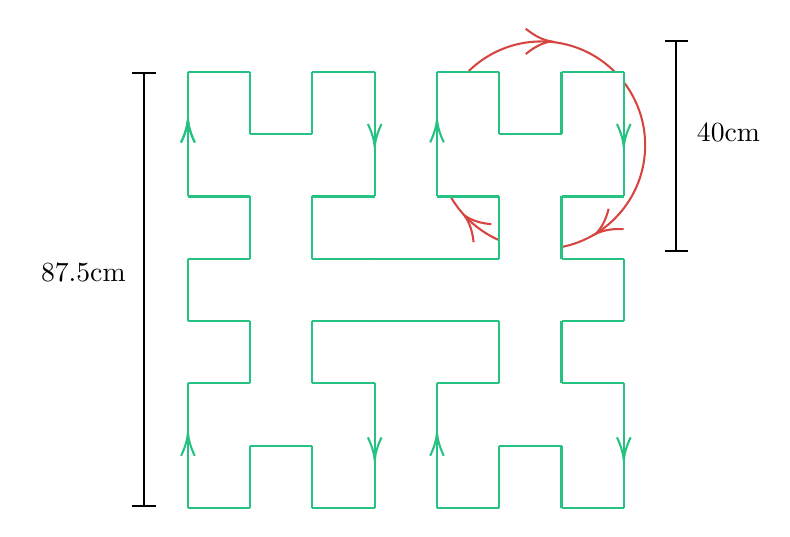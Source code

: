 

\tikzset{every picture/.style={line width=0.75pt}} %set default line width to 0.75pt        

\begin{tikzpicture}[x=0.75pt,y=0.75pt,yscale=-1,xscale=1]
%uncomment if require: \path (0,300); %set diagram left start at 0, and has height of 300

%Shape: Arc [id:dp2186219161659576] 
\draw  [draw opacity=0] (380.97,43.57) .. controls (387.25,51.93) and (390.97,62.31) .. (390.97,73.57) .. controls (390.97,97.88) and (373.62,118.14) .. (350.62,122.64) -- (340.97,73.57) -- cycle ; \draw  [color={rgb, 255:red, 214; green, 69; blue, 65 }  ,draw opacity=1 ] (380.97,43.57) .. controls (387.25,51.93) and (390.97,62.31) .. (390.97,73.57) .. controls (390.97,97.88) and (373.62,118.14) .. (350.62,122.64) ;  
%Shape: Arc [id:dp14231683771998604] 
\draw  [draw opacity=0] (306.04,37.79) .. controls (315.05,28.99) and (327.38,23.57) .. (340.97,23.57) .. controls (354.86,23.57) and (367.44,29.24) .. (376.5,38.39) -- (340.97,73.57) -- cycle ; \draw  [color={rgb, 255:red, 214; green, 69; blue, 65 }  ,draw opacity=1 ] (306.04,37.79) .. controls (315.05,28.99) and (327.38,23.57) .. (340.97,23.57) .. controls (354.86,23.57) and (367.44,29.24) .. (376.5,38.39) ;  
%Shape: Arc [id:dp49745961484691537] 
\draw  [draw opacity=0] (320.55,119.3) .. controls (310.67,114.96) and (302.46,107.5) .. (297.16,98.18) -- (340.67,73.52) -- cycle ; \draw  [color={rgb, 255:red, 214; green, 69; blue, 65 }  ,draw opacity=1 ] (320.55,119.3) .. controls (310.67,114.96) and (302.46,107.5) .. (297.16,98.18) ;  

%Shape: Boxed Line [id:dp3721342518308307] 
\draw [color={rgb, 255:red, 38; green, 194; blue, 129 }  ,draw opacity=1 ][fill={rgb, 255:red, 174; green, 14; blue, 14 }  ,fill opacity=1 ]   (170.67,38.27) -- (200.67,38.27) ;
%Shape: Boxed Line [id:dp3172229534276627] 
\draw [color={rgb, 255:red, 38; green, 194; blue, 129 }  ,draw opacity=1 ][fill={rgb, 255:red, 174; green, 14; blue, 14 }  ,fill opacity=1 ]   (200.67,38.27) -- (200.67,68.27) ;
%Shape: Boxed Line [id:dp5212629188105563] 
\draw [color={rgb, 255:red, 38; green, 194; blue, 129 }  ,draw opacity=1 ][fill={rgb, 255:red, 174; green, 14; blue, 14 }  ,fill opacity=1 ]   (230.67,38.27) -- (230.67,68.27) ;
%Shape: Boxed Line [id:dp5675465040988046] 
\draw [color={rgb, 255:red, 38; green, 194; blue, 129 }  ,draw opacity=1 ][fill={rgb, 255:red, 174; green, 14; blue, 14 }  ,fill opacity=1 ]   (260.67,188.27) -- (230.67,188.27) ;
%Shape: Boxed Line [id:dp7202927705489535] 
\draw [color={rgb, 255:red, 38; green, 194; blue, 129 }  ,draw opacity=1 ][fill={rgb, 255:red, 174; green, 14; blue, 14 }  ,fill opacity=1 ]   (230.67,68.27) -- (200.67,68.27) ;
%Shape: Boxed Line [id:dp5092276311671151] 
\draw [color={rgb, 255:red, 38; green, 194; blue, 129 }  ,draw opacity=1 ][fill={rgb, 255:red, 174; green, 14; blue, 14 }  ,fill opacity=1 ]   (200.67,158.27) -- (200.67,188.27) ;
%Shape: Boxed Line [id:dp09856537256988473] 
\draw [color={rgb, 255:red, 38; green, 194; blue, 129 }  ,draw opacity=1 ][fill={rgb, 255:red, 174; green, 14; blue, 14 }  ,fill opacity=1 ]   (260.67,38.27) -- (230.67,38.27) ;
%Straight Lines [id:da9207201128217454] 
\draw [color={rgb, 255:red, 38; green, 194; blue, 129 }  ,draw opacity=1 ][fill={rgb, 255:red, 174; green, 14; blue, 14 }  ,fill opacity=1 ]   (170.67,38.27) -- (170.67,98.27) ;
\draw [shift={(170.67,61.27)}, rotate = 90] [color={rgb, 255:red, 38; green, 194; blue, 129 }  ,draw opacity=1 ][line width=0.75]    (10.93,-3.29) .. controls (6.95,-1.4) and (3.31,-0.3) .. (0,0) .. controls (3.31,0.3) and (6.95,1.4) .. (10.93,3.29)   ;
%Shape: Boxed Line [id:dp6135659357326062] 
\draw [color={rgb, 255:red, 38; green, 194; blue, 129 }  ,draw opacity=1 ][fill={rgb, 255:red, 174; green, 14; blue, 14 }  ,fill opacity=1 ]   (200.67,98.27) -- (170.67,98.27) ;
%Shape: Boxed Line [id:dp29987278620332025] 
\draw [color={rgb, 255:red, 38; green, 194; blue, 129 }  ,draw opacity=1 ][fill={rgb, 255:red, 174; green, 14; blue, 14 }  ,fill opacity=1 ]   (260.67,98.27) -- (230.67,98.27) ;
%Shape: Boxed Line [id:dp5645420723593432] 
\draw [color={rgb, 255:red, 38; green, 194; blue, 129 }  ,draw opacity=1 ][fill={rgb, 255:red, 174; green, 14; blue, 14 }  ,fill opacity=1 ]   (230.67,98.27) -- (230.67,128.27) ;
%Shape: Boxed Line [id:dp512796349122867] 
\draw [color={rgb, 255:red, 38; green, 194; blue, 129 }  ,draw opacity=1 ][fill={rgb, 255:red, 174; green, 14; blue, 14 }  ,fill opacity=1 ]   (200.67,98.27) -- (200.67,128.27) ;
%Shape: Boxed Line [id:dp08544200734686702] 
\draw [color={rgb, 255:red, 38; green, 194; blue, 129 }  ,draw opacity=1 ][fill={rgb, 255:red, 174; green, 14; blue, 14 }  ,fill opacity=1 ]   (200.67,128.27) -- (170.67,128.27) ;
%Shape: Boxed Line [id:dp007251344716708852] 
\draw [color={rgb, 255:red, 38; green, 194; blue, 129 }  ,draw opacity=1 ][fill={rgb, 255:red, 174; green, 14; blue, 14 }  ,fill opacity=1 ]   (260.67,128.27) -- (230.67,128.27) ;
%Shape: Boxed Line [id:dp372022468671378] 
\draw [color={rgb, 255:red, 38; green, 194; blue, 129 }  ,draw opacity=1 ][fill={rgb, 255:red, 174; green, 14; blue, 14 }  ,fill opacity=1 ]   (290.67,128.27) -- (260.67,128.27) ;
%Shape: Boxed Line [id:dp16802207181986673] 
\draw [color={rgb, 255:red, 38; green, 194; blue, 129 }  ,draw opacity=1 ][fill={rgb, 255:red, 174; green, 14; blue, 14 }  ,fill opacity=1 ]   (290.67,38.27) -- (320.67,38.27) ;
%Shape: Boxed Line [id:dp010741829406028525] 
\draw [color={rgb, 255:red, 38; green, 194; blue, 129 }  ,draw opacity=1 ][fill={rgb, 255:red, 174; green, 14; blue, 14 }  ,fill opacity=1 ]   (320.67,38.27) -- (320.67,68.27) ;
%Shape: Boxed Line [id:dp4930385694807232] 
\draw [color={rgb, 255:red, 38; green, 194; blue, 129 }  ,draw opacity=1 ][fill={rgb, 255:red, 174; green, 14; blue, 14 }  ,fill opacity=1 ]   (350.67,38.27) -- (350.67,68.27) ;
%Shape: Boxed Line [id:dp08350244380111804] 
\draw [color={rgb, 255:red, 38; green, 194; blue, 129 }  ,draw opacity=1 ][fill={rgb, 255:red, 174; green, 14; blue, 14 }  ,fill opacity=1 ]   (350.67,68.27) -- (320.67,68.27) ;
%Shape: Boxed Line [id:dp8705647795304325] 
\draw [color={rgb, 255:red, 38; green, 194; blue, 129 }  ,draw opacity=1 ][fill={rgb, 255:red, 174; green, 14; blue, 14 }  ,fill opacity=1 ]   (380.67,38.27) -- (350.67,38.27) ;
%Shape: Boxed Line [id:dp09487566903812439] 
\draw [color={rgb, 255:red, 38; green, 194; blue, 129 }  ,draw opacity=1 ][fill={rgb, 255:red, 174; green, 14; blue, 14 }  ,fill opacity=1 ]   (320.67,98.27) -- (290.67,98.27) ;
%Shape: Boxed Line [id:dp4467449565003223] 
\draw [color={rgb, 255:red, 38; green, 194; blue, 129 }  ,draw opacity=1 ][fill={rgb, 255:red, 174; green, 14; blue, 14 }  ,fill opacity=1 ]   (380.67,98.27) -- (350.67,98.27) ;
%Shape: Boxed Line [id:dp6555759862430016] 
\draw [color={rgb, 255:red, 38; green, 194; blue, 129 }  ,draw opacity=1 ][fill={rgb, 255:red, 174; green, 14; blue, 14 }  ,fill opacity=1 ]   (350.67,98.27) -- (350.67,128.27) ;
%Shape: Boxed Line [id:dp6429881015928276] 
\draw [color={rgb, 255:red, 38; green, 194; blue, 129 }  ,draw opacity=1 ][fill={rgb, 255:red, 174; green, 14; blue, 14 }  ,fill opacity=1 ]   (320.67,98.27) -- (320.67,128.27) ;
%Shape: Boxed Line [id:dp9933493383052265] 
\draw [color={rgb, 255:red, 38; green, 194; blue, 129 }  ,draw opacity=1 ][fill={rgb, 255:red, 174; green, 14; blue, 14 }  ,fill opacity=1 ]   (320.67,128.27) -- (290.67,128.27) ;
%Shape: Boxed Line [id:dp22629214701044487] 
\draw [color={rgb, 255:red, 38; green, 194; blue, 129 }  ,draw opacity=1 ][fill={rgb, 255:red, 174; green, 14; blue, 14 }  ,fill opacity=1 ]   (380.67,128.27) -- (350.67,128.27) ;
%Shape: Boxed Line [id:dp5605791797338285] 
\draw [color={rgb, 255:red, 38; green, 194; blue, 129 }  ,draw opacity=1 ][fill={rgb, 255:red, 174; green, 14; blue, 14 }  ,fill opacity=1 ]   (200.67,158.27) -- (170.67,158.27) ;
%Shape: Boxed Line [id:dp21107077729645585] 
\draw [color={rgb, 255:red, 38; green, 194; blue, 129 }  ,draw opacity=1 ][fill={rgb, 255:red, 174; green, 14; blue, 14 }  ,fill opacity=1 ]   (170.67,128.27) -- (170.67,158.27) ;
%Shape: Boxed Line [id:dp6037627685291229] 
\draw [color={rgb, 255:red, 38; green, 194; blue, 129 }  ,draw opacity=1 ][fill={rgb, 255:red, 174; green, 14; blue, 14 }  ,fill opacity=1 ]   (380.67,128.27) -- (380.67,158.27) ;
%Shape: Boxed Line [id:dp7248509663647659] 
\draw [color={rgb, 255:red, 38; green, 194; blue, 129 }  ,draw opacity=1 ][fill={rgb, 255:red, 174; green, 14; blue, 14 }  ,fill opacity=1 ]   (200.67,188.27) -- (170.67,188.27) ;
%Shape: Boxed Line [id:dp8948499643023982] 
\draw [color={rgb, 255:red, 38; green, 194; blue, 129 }  ,draw opacity=1 ][fill={rgb, 255:red, 174; green, 14; blue, 14 }  ,fill opacity=1 ]   (230.67,218.27) -- (200.67,218.27) ;
%Shape: Boxed Line [id:dp8316512065816155] 
\draw [color={rgb, 255:red, 38; green, 194; blue, 129 }  ,draw opacity=1 ][fill={rgb, 255:red, 174; green, 14; blue, 14 }  ,fill opacity=1 ]   (200.67,218.27) -- (200.67,248.27) ;
%Shape: Boxed Line [id:dp5466409181373546] 
\draw [color={rgb, 255:red, 38; green, 194; blue, 129 }  ,draw opacity=1 ][fill={rgb, 255:red, 174; green, 14; blue, 14 }  ,fill opacity=1 ]   (200.67,248.27) -- (170.67,248.27) ;
%Shape: Boxed Line [id:dp738241060404709] 
\draw [color={rgb, 255:red, 38; green, 194; blue, 129 }  ,draw opacity=1 ][fill={rgb, 255:red, 174; green, 14; blue, 14 }  ,fill opacity=1 ]   (230.67,218.27) -- (230.67,248.27) ;
%Shape: Boxed Line [id:dp8248899272473633] 
\draw [color={rgb, 255:red, 38; green, 194; blue, 129 }  ,draw opacity=1 ][fill={rgb, 255:red, 174; green, 14; blue, 14 }  ,fill opacity=1 ]   (260.67,248.27) -- (230.67,248.27) ;
%Shape: Boxed Line [id:dp4387660734130424] 
\draw [color={rgb, 255:red, 38; green, 194; blue, 129 }  ,draw opacity=1 ][fill={rgb, 255:red, 174; green, 14; blue, 14 }  ,fill opacity=1 ]   (260.67,158.27) -- (230.67,158.27) ;
%Shape: Boxed Line [id:dp09231026168318957] 
\draw [color={rgb, 255:red, 38; green, 194; blue, 129 }  ,draw opacity=1 ][fill={rgb, 255:red, 174; green, 14; blue, 14 }  ,fill opacity=1 ]   (230.67,158.27) -- (230.67,188.27) ;
%Shape: Boxed Line [id:dp004987953317974858] 
\draw [color={rgb, 255:red, 38; green, 194; blue, 129 }  ,draw opacity=1 ][fill={rgb, 255:red, 174; green, 14; blue, 14 }  ,fill opacity=1 ]   (290.67,158.27) -- (260.67,158.27) ;
%Shape: Boxed Line [id:dp3129885429495841] 
\draw [color={rgb, 255:red, 38; green, 194; blue, 129 }  ,draw opacity=1 ][fill={rgb, 255:red, 174; green, 14; blue, 14 }  ,fill opacity=1 ]   (320.67,158.27) -- (290.67,158.27) ;
%Shape: Boxed Line [id:dp3250621334664481] 
\draw [color={rgb, 255:red, 38; green, 194; blue, 129 }  ,draw opacity=1 ][fill={rgb, 255:red, 174; green, 14; blue, 14 }  ,fill opacity=1 ]   (320.67,188.27) -- (290.67,188.27) ;
%Shape: Boxed Line [id:dp6968262667370082] 
\draw [color={rgb, 255:red, 38; green, 194; blue, 129 }  ,draw opacity=1 ][fill={rgb, 255:red, 174; green, 14; blue, 14 }  ,fill opacity=1 ]   (320.67,158.27) -- (320.67,188.27) ;
%Shape: Boxed Line [id:dp9386922152430821] 
\draw [color={rgb, 255:red, 38; green, 194; blue, 129 }  ,draw opacity=1 ][fill={rgb, 255:red, 174; green, 14; blue, 14 }  ,fill opacity=1 ]   (350.67,158.27) -- (350.67,188.27) ;
%Shape: Boxed Line [id:dp8295491804817827] 
\draw [color={rgb, 255:red, 38; green, 194; blue, 129 }  ,draw opacity=1 ][fill={rgb, 255:red, 174; green, 14; blue, 14 }  ,fill opacity=1 ]   (380.67,158.27) -- (350.67,158.27) ;
%Shape: Boxed Line [id:dp9221615532737761] 
\draw [color={rgb, 255:red, 38; green, 194; blue, 129 }  ,draw opacity=1 ][fill={rgb, 255:red, 174; green, 14; blue, 14 }  ,fill opacity=1 ]   (380.67,188.27) -- (350.67,188.27) ;
%Shape: Boxed Line [id:dp24977202444232294] 
\draw [color={rgb, 255:red, 38; green, 194; blue, 129 }  ,draw opacity=1 ][fill={rgb, 255:red, 174; green, 14; blue, 14 }  ,fill opacity=1 ]   (320.67,218.27) -- (320.67,248.27) ;
%Shape: Boxed Line [id:dp07515950258992687] 
\draw [color={rgb, 255:red, 38; green, 194; blue, 129 }  ,draw opacity=1 ][fill={rgb, 255:red, 174; green, 14; blue, 14 }  ,fill opacity=1 ]   (320.67,248.27) -- (290.67,248.27) ;
%Shape: Boxed Line [id:dp9273354391230249] 
\draw [color={rgb, 255:red, 38; green, 194; blue, 129 }  ,draw opacity=1 ][fill={rgb, 255:red, 174; green, 14; blue, 14 }  ,fill opacity=1 ]   (350.67,218.27) -- (320.67,218.27) ;
%Shape: Boxed Line [id:dp24647337049235973] 
\draw [color={rgb, 255:red, 38; green, 194; blue, 129 }  ,draw opacity=1 ][fill={rgb, 255:red, 174; green, 14; blue, 14 }  ,fill opacity=1 ]   (350.67,218.27) -- (350.67,248.27) ;
%Shape: Boxed Line [id:dp9111717957922717] 
\draw [color={rgb, 255:red, 38; green, 194; blue, 129 }  ,draw opacity=1 ][fill={rgb, 255:red, 174; green, 14; blue, 14 }  ,fill opacity=1 ]   (380.67,248.27) -- (350.67,248.27) ;
\draw  [color={rgb, 255:red, 214; green, 69; blue, 65 }  ,draw opacity=1 ] (308.3,120.31) .. controls (307.78,115.05) and (306.31,110.74) .. (303.89,107.41) .. controls (307.26,109.77) and (311.59,111.18) .. (316.86,111.62) ;
\draw  [color={rgb, 255:red, 214; green, 69; blue, 65 }  ,draw opacity=1 ] (333.47,17.44) .. controls (337.53,20.83) and (341.6,22.86) .. (345.67,23.54) .. controls (341.6,24.22) and (337.53,26.25) .. (333.47,29.64) ;
\draw  [color={rgb, 255:red, 214; green, 69; blue, 65 }  ,draw opacity=1 ] (380.59,114.03) .. controls (375.31,113.69) and (370.83,114.45) .. (367.14,116.31) .. controls (370.03,113.36) and (372.11,109.31) .. (373.39,104.18) ;
%Straight Lines [id:da19528287212263684] 
\draw    (405.95,23.36) -- (405.95,124.55) ;
\draw [shift={(405.95,124.55)}, rotate = 270] [color={rgb, 255:red, 0; green, 0; blue, 0 }  ][line width=0.75]    (0,5.59) -- (0,-5.59)   ;
\draw [shift={(405.95,23.36)}, rotate = 270] [color={rgb, 255:red, 0; green, 0; blue, 0 }  ][line width=0.75]    (0,5.59) -- (0,-5.59)   ;
%Straight Lines [id:da3466920952873117] 
\draw    (149.55,38.56) -- (149.55,247.39) ;
\draw [shift={(149.55,247.39)}, rotate = 270] [color={rgb, 255:red, 0; green, 0; blue, 0 }  ][line width=0.75]    (0,5.59) -- (0,-5.59)   ;
\draw [shift={(149.55,38.56)}, rotate = 270] [color={rgb, 255:red, 0; green, 0; blue, 0 }  ][line width=0.75]    (0,5.59) -- (0,-5.59)   ;
%Straight Lines [id:da9207201128217454] 
\draw [color={rgb, 255:red, 38; green, 194; blue, 129 }  ,draw opacity=1 ][fill={rgb, 255:red, 174; green, 14; blue, 14 }  ,fill opacity=1 ]   (170.67,38.27) -- (170.67,98.27) ;
\draw [shift={(170.67,61.27)}, rotate = 90] [color={rgb, 255:red, 38; green, 194; blue, 129 }  ,draw opacity=1 ][line width=0.75]    (10.93,-3.29) .. controls (6.95,-1.4) and (3.31,-0.3) .. (0,0) .. controls (3.31,0.3) and (6.95,1.4) .. (10.93,3.29)   ;
%Straight Lines [id:da727447266636706] 
\draw [color={rgb, 255:red, 38; green, 194; blue, 129 }  ,draw opacity=1 ]   (260.67,38.27) -- (260.67,98.27) ;
\draw [shift={(260.67,74.27)}, rotate = 270] [color={rgb, 255:red, 38; green, 194; blue, 129 }  ,draw opacity=1 ][line width=0.75]    (10.93,-3.29) .. controls (6.95,-1.4) and (3.31,-0.3) .. (0,0) .. controls (3.31,0.3) and (6.95,1.4) .. (10.93,3.29)   ;
%Straight Lines [id:da8322774976347161] 
\draw [color={rgb, 255:red, 38; green, 194; blue, 129 }  ,draw opacity=1 ]   (290.67,38.27) -- (290.67,98.27) ;
\draw [shift={(290.67,61.27)}, rotate = 90] [color={rgb, 255:red, 38; green, 194; blue, 129 }  ,draw opacity=1 ][line width=0.75]    (10.93,-3.29) .. controls (6.95,-1.4) and (3.31,-0.3) .. (0,0) .. controls (3.31,0.3) and (6.95,1.4) .. (10.93,3.29)   ;
%Straight Lines [id:da9953290305227123] 
\draw [color={rgb, 255:red, 38; green, 194; blue, 129 }  ,draw opacity=1 ]   (380.67,38.27) -- (380.67,98.27) ;
\draw [shift={(380.67,74.27)}, rotate = 270] [color={rgb, 255:red, 38; green, 194; blue, 129 }  ,draw opacity=1 ][line width=0.75]    (10.93,-3.29) .. controls (6.95,-1.4) and (3.31,-0.3) .. (0,0) .. controls (3.31,0.3) and (6.95,1.4) .. (10.93,3.29)   ;
%Straight Lines [id:da3885684539910451] 
\draw [color={rgb, 255:red, 38; green, 194; blue, 129 }  ,draw opacity=1 ]   (170.67,248.27) -- (170.67,188.27) ;
\draw [shift={(170.67,212.27)}, rotate = 90] [color={rgb, 255:red, 38; green, 194; blue, 129 }  ,draw opacity=1 ][line width=0.75]    (10.93,-3.29) .. controls (6.95,-1.4) and (3.31,-0.3) .. (0,0) .. controls (3.31,0.3) and (6.95,1.4) .. (10.93,3.29)   ;
%Straight Lines [id:da2410496204005277] 
\draw [color={rgb, 255:red, 38; green, 194; blue, 129 }  ,draw opacity=1 ]   (260.67,248.27) -- (260.67,188.27) ;
\draw [shift={(260.67,225.27)}, rotate = 270] [color={rgb, 255:red, 38; green, 194; blue, 129 }  ,draw opacity=1 ][line width=0.75]    (10.93,-3.29) .. controls (6.95,-1.4) and (3.31,-0.3) .. (0,0) .. controls (3.31,0.3) and (6.95,1.4) .. (10.93,3.29)   ;
%Straight Lines [id:da06847277642029848] 
\draw [color={rgb, 255:red, 38; green, 194; blue, 129 }  ,draw opacity=1 ]   (380.67,248.27) -- (380.67,188.27) ;
\draw [shift={(380.67,225.27)}, rotate = 270] [color={rgb, 255:red, 38; green, 194; blue, 129 }  ,draw opacity=1 ][line width=0.75]    (10.93,-3.29) .. controls (6.95,-1.4) and (3.31,-0.3) .. (0,0) .. controls (3.31,0.3) and (6.95,1.4) .. (10.93,3.29)   ;
%Straight Lines [id:da22234560552897487] 
\draw [color={rgb, 255:red, 38; green, 194; blue, 129 }  ,draw opacity=1 ]   (290.67,248.27) -- (290.67,188.27) ;
\draw [shift={(290.67,212.27)}, rotate = 90] [color={rgb, 255:red, 38; green, 194; blue, 129 }  ,draw opacity=1 ][line width=0.75]    (10.93,-3.29) .. controls (6.95,-1.4) and (3.31,-0.3) .. (0,0) .. controls (3.31,0.3) and (6.95,1.4) .. (10.93,3.29)   ;

% Text Node
\draw (414.41,61.72) node [anchor=north west][inner sep=0.75pt]   [align=left] {40cm};
% Text Node
\draw (98.41,129.05) node [anchor=north west][inner sep=0.75pt]   [align=left] {87.5cm};


\end{tikzpicture}
